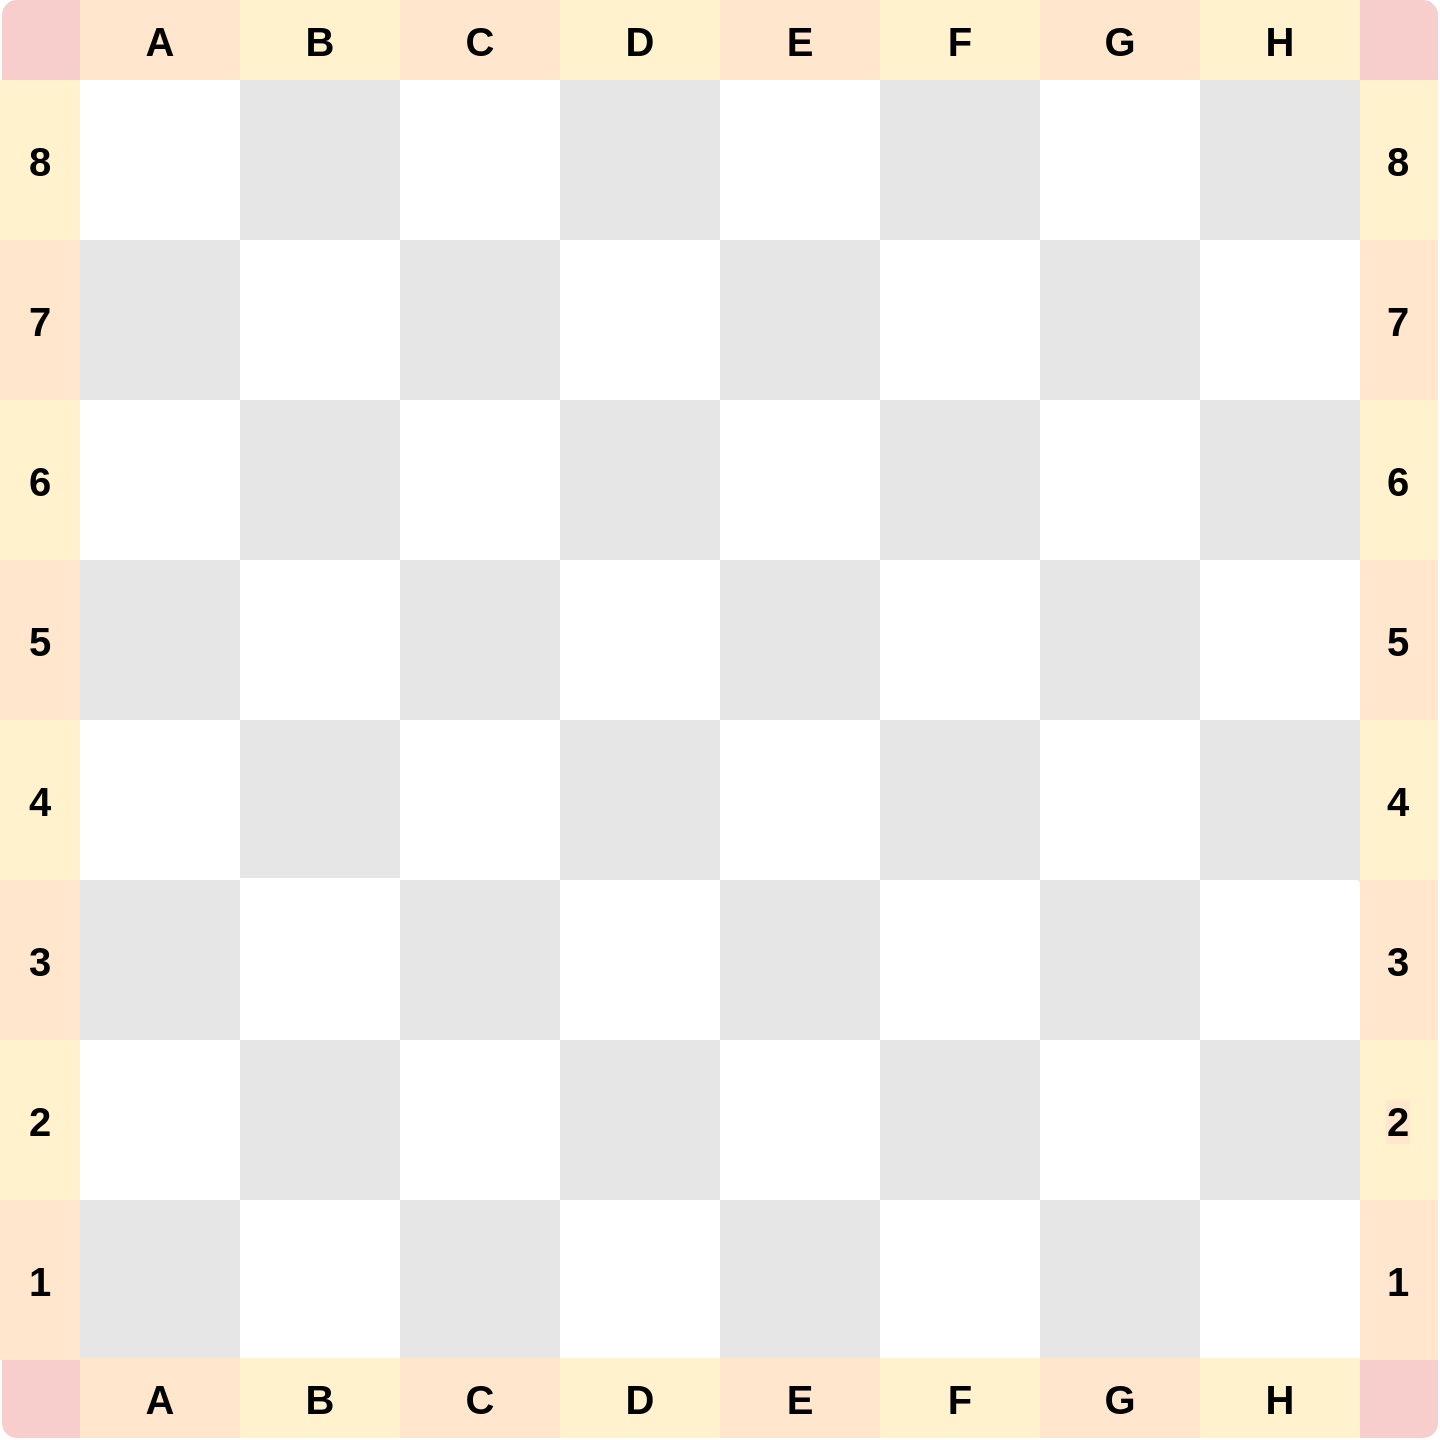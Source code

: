 <mxfile version="13.3.0" type="device"><diagram id="3sq3DpQaZgaJvwrtoXDK" name="Page-1"><mxGraphModel dx="1422" dy="745" grid="0" gridSize="1" guides="1" tooltips="1" connect="1" arrows="1" fold="1" page="0" pageScale="1" pageWidth="850" pageHeight="1100" math="0" shadow="0"><root><mxCell id="0"/><mxCell id="1" parent="0"/><mxCell id="AVvrbafkc_0QADs-lNEH-137" value="" style="rounded=1;whiteSpace=wrap;html=1;fillColor=#f8cecc;strokeColor=none;" parent="1" vertex="1"><mxGeometry x="47.0" y="756" width="718" height="50" as="geometry"/></mxCell><mxCell id="AVvrbafkc_0QADs-lNEH-139" value="" style="rounded=1;whiteSpace=wrap;html=1;fillColor=#f8cecc;strokeColor=none;" parent="1" vertex="1"><mxGeometry x="47.0" y="87" width="718" height="50" as="geometry"/></mxCell><mxCell id="AVvrbafkc_0QADs-lNEH-99" value="" style="group" parent="1" vertex="1" connectable="0"><mxGeometry x="46" y="127" width="40" height="640" as="geometry"/></mxCell><mxCell id="AVvrbafkc_0QADs-lNEH-89" value="&lt;b style=&quot;font-size: 20px ; background-color: rgb(255 , 242 , 204)&quot;&gt;8&lt;/b&gt;" style="rounded=0;whiteSpace=wrap;html=1;fillColor=#fff2cc;strokeColor=none;" parent="AVvrbafkc_0QADs-lNEH-99" vertex="1"><mxGeometry width="40" height="80" as="geometry"/></mxCell><mxCell id="AVvrbafkc_0QADs-lNEH-90" value="&lt;b style=&quot;font-size: 20px ; background-color: rgb(255 , 230 , 204)&quot;&gt;7&lt;/b&gt;" style="rounded=0;whiteSpace=wrap;html=1;fillColor=#ffe6cc;strokeColor=none;" parent="AVvrbafkc_0QADs-lNEH-99" vertex="1"><mxGeometry y="80" width="40" height="80" as="geometry"/></mxCell><mxCell id="AVvrbafkc_0QADs-lNEH-91" value="&lt;b style=&quot;font-size: 20px ; background-color: rgb(255 , 242 , 204)&quot;&gt;6&lt;/b&gt;" style="rounded=0;whiteSpace=wrap;html=1;fillColor=#fff2cc;strokeColor=none;" parent="AVvrbafkc_0QADs-lNEH-99" vertex="1"><mxGeometry y="160" width="40" height="80" as="geometry"/></mxCell><mxCell id="AVvrbafkc_0QADs-lNEH-92" value="&lt;b style=&quot;font-size: 20px ; background-color: rgb(255 , 230 , 204)&quot;&gt;5&lt;/b&gt;" style="rounded=0;whiteSpace=wrap;html=1;fillColor=#ffe6cc;strokeColor=none;" parent="AVvrbafkc_0QADs-lNEH-99" vertex="1"><mxGeometry y="240" width="40" height="80" as="geometry"/></mxCell><mxCell id="AVvrbafkc_0QADs-lNEH-93" value="&lt;b style=&quot;font-size: 20px ; background-color: rgb(255 , 242 , 204)&quot;&gt;4&lt;/b&gt;" style="rounded=0;whiteSpace=wrap;html=1;fillColor=#fff2cc;strokeColor=none;" parent="AVvrbafkc_0QADs-lNEH-99" vertex="1"><mxGeometry y="320" width="40" height="80" as="geometry"/></mxCell><mxCell id="AVvrbafkc_0QADs-lNEH-96" value="&lt;b style=&quot;font-size: 20px ; background-color: rgb(255 , 230 , 204)&quot;&gt;1&lt;/b&gt;" style="rounded=0;whiteSpace=wrap;html=1;fillColor=#ffe6cc;strokeColor=none;" parent="AVvrbafkc_0QADs-lNEH-99" vertex="1"><mxGeometry y="560" width="40" height="80" as="geometry"/></mxCell><mxCell id="AVvrbafkc_0QADs-lNEH-97" value="&lt;b style=&quot;font-size: 20px ; background-color: rgb(255 , 242 , 204)&quot;&gt;2&lt;/b&gt;" style="rounded=0;whiteSpace=wrap;html=1;fillColor=#fff2cc;strokeColor=none;" parent="AVvrbafkc_0QADs-lNEH-99" vertex="1"><mxGeometry y="480" width="40" height="80" as="geometry"/></mxCell><mxCell id="AVvrbafkc_0QADs-lNEH-98" value="&lt;b style=&quot;font-size: 20px ; background-color: rgb(255 , 230 , 204)&quot;&gt;3&lt;/b&gt;" style="rounded=0;whiteSpace=wrap;html=1;fillColor=#ffe6cc;strokeColor=none;" parent="AVvrbafkc_0QADs-lNEH-99" vertex="1"><mxGeometry y="400" width="40" height="80" as="geometry"/></mxCell><mxCell id="AVvrbafkc_0QADs-lNEH-100" value="" style="group" parent="1" vertex="1" connectable="0"><mxGeometry x="725" y="127" width="40" height="640" as="geometry"/></mxCell><mxCell id="AVvrbafkc_0QADs-lNEH-101" value="&lt;b style=&quot;font-size: 20px ; background-color: rgb(255 , 242 , 204)&quot;&gt;8&lt;/b&gt;" style="rounded=0;whiteSpace=wrap;html=1;fillColor=#fff2cc;strokeColor=none;" parent="AVvrbafkc_0QADs-lNEH-100" vertex="1"><mxGeometry width="40" height="80" as="geometry"/></mxCell><mxCell id="AVvrbafkc_0QADs-lNEH-102" value="&lt;b style=&quot;font-size: 20px ; background-color: rgb(255 , 230 , 204)&quot;&gt;7&lt;/b&gt;" style="rounded=0;whiteSpace=wrap;html=1;fillColor=#ffe6cc;strokeColor=none;" parent="AVvrbafkc_0QADs-lNEH-100" vertex="1"><mxGeometry y="80" width="40" height="80" as="geometry"/></mxCell><mxCell id="AVvrbafkc_0QADs-lNEH-103" value="&lt;b style=&quot;font-size: 20px ; background-color: rgb(255 , 242 , 204)&quot;&gt;6&lt;/b&gt;" style="rounded=0;whiteSpace=wrap;html=1;fillColor=#fff2cc;strokeColor=none;" parent="AVvrbafkc_0QADs-lNEH-100" vertex="1"><mxGeometry y="160" width="40" height="80" as="geometry"/></mxCell><mxCell id="AVvrbafkc_0QADs-lNEH-104" value="&lt;b style=&quot;font-size: 20px ; background-color: rgb(255 , 230 , 204)&quot;&gt;5&lt;/b&gt;" style="rounded=0;whiteSpace=wrap;html=1;fillColor=#ffe6cc;strokeColor=none;" parent="AVvrbafkc_0QADs-lNEH-100" vertex="1"><mxGeometry y="240" width="40" height="80" as="geometry"/></mxCell><mxCell id="AVvrbafkc_0QADs-lNEH-105" value="&lt;b style=&quot;font-size: 20px ; background-color: rgb(255 , 242 , 204)&quot;&gt;4&lt;/b&gt;" style="rounded=0;whiteSpace=wrap;html=1;fillColor=#fff2cc;strokeColor=none;" parent="AVvrbafkc_0QADs-lNEH-100" vertex="1"><mxGeometry y="320" width="40" height="80" as="geometry"/></mxCell><mxCell id="AVvrbafkc_0QADs-lNEH-107" value="&lt;b style=&quot;font-size: 20px ; background-color: rgb(255 , 230 , 204)&quot;&gt;2&lt;/b&gt;" style="rounded=0;whiteSpace=wrap;html=1;fillColor=#fff2cc;strokeColor=none;" parent="AVvrbafkc_0QADs-lNEH-100" vertex="1"><mxGeometry y="480" width="40" height="80" as="geometry"/></mxCell><mxCell id="AVvrbafkc_0QADs-lNEH-108" value="&lt;b style=&quot;font-size: 20px ; background-color: rgb(255 , 230 , 204)&quot;&gt;3&lt;/b&gt;" style="rounded=0;whiteSpace=wrap;html=1;fillColor=#ffe6cc;strokeColor=none;" parent="AVvrbafkc_0QADs-lNEH-100" vertex="1"><mxGeometry y="400" width="40" height="80" as="geometry"/></mxCell><mxCell id="AVvrbafkc_0QADs-lNEH-106" value="&lt;b style=&quot;font-size: 20px ; background-color: rgb(255 , 230 , 204)&quot;&gt;1&lt;/b&gt;" style="rounded=0;whiteSpace=wrap;html=1;fillColor=#ffe6cc;strokeColor=none;" parent="AVvrbafkc_0QADs-lNEH-100" vertex="1"><mxGeometry y="560" width="40" height="80" as="geometry"/></mxCell><mxCell id="QAJWigwkdoaerEZeZjvq-6" value="" style="group;rotation=90;" vertex="1" connectable="0" parent="1"><mxGeometry x="86" y="127" width="640" height="640" as="geometry"/></mxCell><mxCell id="AVvrbafkc_0QADs-lNEH-16" value="" style="group;rotation=90;" parent="QAJWigwkdoaerEZeZjvq-6" vertex="1" connectable="0"><mxGeometry x="120" y="280" width="640" height="80" as="geometry"/></mxCell><mxCell id="AVvrbafkc_0QADs-lNEH-17" value="" style="whiteSpace=wrap;html=1;aspect=fixed;fillColor=#E6E6E6;strokeColor=none;rotation=90;" parent="AVvrbafkc_0QADs-lNEH-16" vertex="1"><mxGeometry x="280" y="-280" width="80" height="80" as="geometry"/></mxCell><mxCell id="AVvrbafkc_0QADs-lNEH-18" value="" style="whiteSpace=wrap;html=1;aspect=fixed;strokeColor=none;rotation=90;" parent="AVvrbafkc_0QADs-lNEH-16" vertex="1"><mxGeometry x="280" y="-200" width="80" height="80" as="geometry"/></mxCell><mxCell id="AVvrbafkc_0QADs-lNEH-19" value="" style="whiteSpace=wrap;html=1;aspect=fixed;fillColor=#E6E6E6;strokeColor=none;rotation=90;" parent="AVvrbafkc_0QADs-lNEH-16" vertex="1"><mxGeometry x="280" y="-120" width="80" height="80" as="geometry"/></mxCell><mxCell id="AVvrbafkc_0QADs-lNEH-20" value="" style="whiteSpace=wrap;html=1;aspect=fixed;strokeColor=none;rotation=90;" parent="AVvrbafkc_0QADs-lNEH-16" vertex="1"><mxGeometry x="280" y="-40" width="80" height="80" as="geometry"/></mxCell><mxCell id="AVvrbafkc_0QADs-lNEH-21" value="" style="whiteSpace=wrap;html=1;aspect=fixed;fillColor=#E6E6E6;strokeColor=none;rotation=90;" parent="AVvrbafkc_0QADs-lNEH-16" vertex="1"><mxGeometry x="280" y="40" width="80" height="80" as="geometry"/></mxCell><mxCell id="AVvrbafkc_0QADs-lNEH-22" value="" style="whiteSpace=wrap;html=1;aspect=fixed;strokeColor=none;rotation=90;" parent="AVvrbafkc_0QADs-lNEH-16" vertex="1"><mxGeometry x="280" y="123" width="80" height="80" as="geometry"/></mxCell><mxCell id="AVvrbafkc_0QADs-lNEH-23" value="" style="whiteSpace=wrap;html=1;aspect=fixed;fillColor=#E6E6E6;strokeColor=none;rotation=90;" parent="AVvrbafkc_0QADs-lNEH-16" vertex="1"><mxGeometry x="280" y="200" width="80" height="80" as="geometry"/></mxCell><mxCell id="AVvrbafkc_0QADs-lNEH-24" value="" style="whiteSpace=wrap;html=1;aspect=fixed;strokeColor=none;rotation=90;" parent="AVvrbafkc_0QADs-lNEH-16" vertex="1"><mxGeometry x="280" y="280" width="80" height="80" as="geometry"/></mxCell><mxCell id="AVvrbafkc_0QADs-lNEH-26" value="" style="group;rotation=90;" parent="QAJWigwkdoaerEZeZjvq-6" vertex="1" connectable="0"><mxGeometry x="-40" y="280" width="640" height="80" as="geometry"/></mxCell><mxCell id="AVvrbafkc_0QADs-lNEH-27" value="" style="whiteSpace=wrap;html=1;aspect=fixed;fillColor=#E6E6E6;strokeColor=none;rotation=90;" parent="AVvrbafkc_0QADs-lNEH-26" vertex="1"><mxGeometry x="280" y="-280" width="80" height="80" as="geometry"/></mxCell><mxCell id="AVvrbafkc_0QADs-lNEH-28" value="" style="whiteSpace=wrap;html=1;aspect=fixed;strokeColor=none;rotation=90;" parent="AVvrbafkc_0QADs-lNEH-26" vertex="1"><mxGeometry x="280" y="-200" width="80" height="80" as="geometry"/></mxCell><mxCell id="AVvrbafkc_0QADs-lNEH-29" value="" style="whiteSpace=wrap;html=1;aspect=fixed;fillColor=#E6E6E6;strokeColor=none;rotation=90;" parent="AVvrbafkc_0QADs-lNEH-26" vertex="1"><mxGeometry x="280" y="-120" width="80" height="80" as="geometry"/></mxCell><mxCell id="AVvrbafkc_0QADs-lNEH-30" value="" style="whiteSpace=wrap;html=1;aspect=fixed;strokeColor=none;rotation=90;" parent="AVvrbafkc_0QADs-lNEH-26" vertex="1"><mxGeometry x="280" y="-40" width="80" height="80" as="geometry"/></mxCell><mxCell id="AVvrbafkc_0QADs-lNEH-31" value="" style="whiteSpace=wrap;html=1;aspect=fixed;fillColor=#E6E6E6;strokeColor=none;rotation=90;" parent="AVvrbafkc_0QADs-lNEH-26" vertex="1"><mxGeometry x="280" y="40" width="80" height="80" as="geometry"/></mxCell><mxCell id="AVvrbafkc_0QADs-lNEH-32" value="" style="whiteSpace=wrap;html=1;aspect=fixed;strokeColor=none;rotation=90;" parent="AVvrbafkc_0QADs-lNEH-26" vertex="1"><mxGeometry x="280" y="123" width="80" height="80" as="geometry"/></mxCell><mxCell id="AVvrbafkc_0QADs-lNEH-33" value="" style="whiteSpace=wrap;html=1;aspect=fixed;fillColor=#E6E6E6;strokeColor=none;rotation=90;" parent="AVvrbafkc_0QADs-lNEH-26" vertex="1"><mxGeometry x="280" y="200" width="80" height="80" as="geometry"/></mxCell><mxCell id="AVvrbafkc_0QADs-lNEH-34" value="" style="whiteSpace=wrap;html=1;aspect=fixed;strokeColor=none;rotation=90;" parent="AVvrbafkc_0QADs-lNEH-26" vertex="1"><mxGeometry x="280" y="280" width="80" height="80" as="geometry"/></mxCell><mxCell id="AVvrbafkc_0QADs-lNEH-35" value="" style="group;rotation=90;" parent="QAJWigwkdoaerEZeZjvq-6" vertex="1" connectable="0"><mxGeometry x="-202" y="278" width="640" height="84" as="geometry"/></mxCell><mxCell id="AVvrbafkc_0QADs-lNEH-36" value="" style="whiteSpace=wrap;html=1;aspect=fixed;fillColor=#E6E6E6;strokeColor=none;rotation=90;" parent="AVvrbafkc_0QADs-lNEH-35" vertex="1"><mxGeometry x="282" y="-278" width="80" height="80" as="geometry"/></mxCell><mxCell id="AVvrbafkc_0QADs-lNEH-37" value="" style="whiteSpace=wrap;html=1;aspect=fixed;strokeColor=none;rotation=90;" parent="AVvrbafkc_0QADs-lNEH-35" vertex="1"><mxGeometry x="282" y="-198" width="80" height="80" as="geometry"/></mxCell><mxCell id="AVvrbafkc_0QADs-lNEH-38" value="" style="whiteSpace=wrap;html=1;aspect=fixed;fillColor=#E6E6E6;strokeColor=none;rotation=90;" parent="AVvrbafkc_0QADs-lNEH-35" vertex="1"><mxGeometry x="282" y="-118" width="80" height="80" as="geometry"/></mxCell><mxCell id="AVvrbafkc_0QADs-lNEH-39" value="" style="whiteSpace=wrap;html=1;aspect=fixed;strokeColor=none;rotation=90;" parent="AVvrbafkc_0QADs-lNEH-35" vertex="1"><mxGeometry x="282" y="-38" width="80" height="80" as="geometry"/></mxCell><mxCell id="AVvrbafkc_0QADs-lNEH-40" value="" style="whiteSpace=wrap;html=1;aspect=fixed;fillColor=#E6E6E6;strokeColor=none;rotation=90;" parent="AVvrbafkc_0QADs-lNEH-35" vertex="1"><mxGeometry x="282" y="42" width="80" height="80" as="geometry"/></mxCell><mxCell id="AVvrbafkc_0QADs-lNEH-41" value="" style="whiteSpace=wrap;html=1;aspect=fixed;strokeColor=none;rotation=90;" parent="AVvrbafkc_0QADs-lNEH-35" vertex="1"><mxGeometry x="278" y="121" width="84" height="84" as="geometry"/></mxCell><mxCell id="AVvrbafkc_0QADs-lNEH-42" value="" style="whiteSpace=wrap;html=1;aspect=fixed;fillColor=#E6E6E6;strokeColor=none;rotation=90;" parent="AVvrbafkc_0QADs-lNEH-35" vertex="1"><mxGeometry x="282" y="202" width="80" height="80" as="geometry"/></mxCell><mxCell id="AVvrbafkc_0QADs-lNEH-43" value="" style="whiteSpace=wrap;html=1;aspect=fixed;strokeColor=none;rotation=90;" parent="AVvrbafkc_0QADs-lNEH-35" vertex="1"><mxGeometry x="282" y="282" width="80" height="80" as="geometry"/></mxCell><mxCell id="AVvrbafkc_0QADs-lNEH-62" value="" style="group;rotation=-90;" parent="QAJWigwkdoaerEZeZjvq-6" vertex="1" connectable="0"><mxGeometry x="40" y="280" width="640" height="80" as="geometry"/></mxCell><mxCell id="AVvrbafkc_0QADs-lNEH-63" value="" style="whiteSpace=wrap;html=1;aspect=fixed;fillColor=#E6E6E6;strokeColor=none;rotation=-90;" parent="AVvrbafkc_0QADs-lNEH-62" vertex="1"><mxGeometry x="280" y="280" width="80" height="80" as="geometry"/></mxCell><mxCell id="AVvrbafkc_0QADs-lNEH-64" value="" style="whiteSpace=wrap;html=1;aspect=fixed;strokeColor=none;rotation=-90;" parent="AVvrbafkc_0QADs-lNEH-62" vertex="1"><mxGeometry x="280" y="200" width="80" height="80" as="geometry"/></mxCell><mxCell id="AVvrbafkc_0QADs-lNEH-65" value="" style="whiteSpace=wrap;html=1;aspect=fixed;fillColor=#E6E6E6;strokeColor=none;rotation=-90;" parent="AVvrbafkc_0QADs-lNEH-62" vertex="1"><mxGeometry x="280" y="120" width="80" height="80" as="geometry"/></mxCell><mxCell id="AVvrbafkc_0QADs-lNEH-66" value="" style="whiteSpace=wrap;html=1;aspect=fixed;strokeColor=none;rotation=-90;" parent="AVvrbafkc_0QADs-lNEH-62" vertex="1"><mxGeometry x="280" y="40" width="80" height="80" as="geometry"/></mxCell><mxCell id="AVvrbafkc_0QADs-lNEH-67" value="" style="whiteSpace=wrap;html=1;aspect=fixed;fillColor=#E6E6E6;strokeColor=none;rotation=-90;" parent="AVvrbafkc_0QADs-lNEH-62" vertex="1"><mxGeometry x="280" y="-40" width="80" height="80" as="geometry"/></mxCell><mxCell id="AVvrbafkc_0QADs-lNEH-68" value="" style="whiteSpace=wrap;html=1;aspect=fixed;strokeColor=none;rotation=-90;" parent="AVvrbafkc_0QADs-lNEH-62" vertex="1"><mxGeometry x="280" y="-123" width="80" height="80" as="geometry"/></mxCell><mxCell id="AVvrbafkc_0QADs-lNEH-69" value="" style="whiteSpace=wrap;html=1;aspect=fixed;fillColor=#E6E6E6;strokeColor=none;rotation=-90;" parent="AVvrbafkc_0QADs-lNEH-62" vertex="1"><mxGeometry x="280" y="-200" width="80" height="80" as="geometry"/></mxCell><mxCell id="AVvrbafkc_0QADs-lNEH-70" value="" style="whiteSpace=wrap;html=1;aspect=fixed;strokeColor=none;rotation=-90;" parent="AVvrbafkc_0QADs-lNEH-62" vertex="1"><mxGeometry x="280" y="-280" width="80" height="80" as="geometry"/></mxCell><mxCell id="AVvrbafkc_0QADs-lNEH-71" value="" style="group;rotation=-90;" parent="QAJWigwkdoaerEZeZjvq-6" vertex="1" connectable="0"><mxGeometry x="-120" y="280" width="640" height="80" as="geometry"/></mxCell><mxCell id="AVvrbafkc_0QADs-lNEH-72" value="" style="whiteSpace=wrap;html=1;aspect=fixed;fillColor=#E6E6E6;strokeColor=none;rotation=-90;" parent="AVvrbafkc_0QADs-lNEH-71" vertex="1"><mxGeometry x="280" y="280" width="80" height="80" as="geometry"/></mxCell><mxCell id="AVvrbafkc_0QADs-lNEH-73" value="" style="whiteSpace=wrap;html=1;aspect=fixed;strokeColor=none;rotation=-90;" parent="AVvrbafkc_0QADs-lNEH-71" vertex="1"><mxGeometry x="280" y="200" width="80" height="80" as="geometry"/></mxCell><mxCell id="AVvrbafkc_0QADs-lNEH-74" value="" style="whiteSpace=wrap;html=1;aspect=fixed;fillColor=#E6E6E6;strokeColor=none;rotation=-90;" parent="AVvrbafkc_0QADs-lNEH-71" vertex="1"><mxGeometry x="280" y="120" width="80" height="80" as="geometry"/></mxCell><mxCell id="AVvrbafkc_0QADs-lNEH-75" value="" style="whiteSpace=wrap;html=1;aspect=fixed;strokeColor=none;rotation=-90;" parent="AVvrbafkc_0QADs-lNEH-71" vertex="1"><mxGeometry x="280" y="40" width="80" height="80" as="geometry"/></mxCell><mxCell id="AVvrbafkc_0QADs-lNEH-76" value="" style="whiteSpace=wrap;html=1;aspect=fixed;fillColor=#E6E6E6;strokeColor=none;rotation=-90;" parent="AVvrbafkc_0QADs-lNEH-71" vertex="1"><mxGeometry x="280" y="-40" width="80" height="80" as="geometry"/></mxCell><mxCell id="AVvrbafkc_0QADs-lNEH-77" value="" style="whiteSpace=wrap;html=1;aspect=fixed;strokeColor=none;rotation=-90;" parent="AVvrbafkc_0QADs-lNEH-71" vertex="1"><mxGeometry x="280" y="-123" width="80" height="80" as="geometry"/></mxCell><mxCell id="AVvrbafkc_0QADs-lNEH-78" value="" style="whiteSpace=wrap;html=1;aspect=fixed;fillColor=#E6E6E6;strokeColor=none;rotation=-90;" parent="AVvrbafkc_0QADs-lNEH-71" vertex="1"><mxGeometry x="280" y="-200" width="80" height="80" as="geometry"/></mxCell><mxCell id="AVvrbafkc_0QADs-lNEH-79" value="" style="whiteSpace=wrap;html=1;aspect=fixed;strokeColor=none;rotation=-90;" parent="AVvrbafkc_0QADs-lNEH-71" vertex="1"><mxGeometry x="280" y="-280" width="80" height="80" as="geometry"/></mxCell><mxCell id="AVvrbafkc_0QADs-lNEH-15" value="" style="group;rotation=90;" parent="QAJWigwkdoaerEZeZjvq-6" vertex="1" connectable="0"><mxGeometry x="280" y="280" width="640" height="80" as="geometry"/></mxCell><mxCell id="AVvrbafkc_0QADs-lNEH-1" value="" style="whiteSpace=wrap;html=1;aspect=fixed;fillColor=#E6E6E6;strokeColor=none;rotation=90;" parent="AVvrbafkc_0QADs-lNEH-15" vertex="1"><mxGeometry x="280" y="-280" width="80" height="80" as="geometry"/></mxCell><mxCell id="AVvrbafkc_0QADs-lNEH-2" value="" style="whiteSpace=wrap;html=1;aspect=fixed;strokeColor=none;rotation=90;" parent="AVvrbafkc_0QADs-lNEH-15" vertex="1"><mxGeometry x="280" y="-200" width="80" height="80" as="geometry"/></mxCell><mxCell id="AVvrbafkc_0QADs-lNEH-9" value="" style="whiteSpace=wrap;html=1;aspect=fixed;fillColor=#E6E6E6;strokeColor=none;rotation=90;" parent="AVvrbafkc_0QADs-lNEH-15" vertex="1"><mxGeometry x="280" y="-120" width="80" height="80" as="geometry"/></mxCell><mxCell id="AVvrbafkc_0QADs-lNEH-10" value="" style="whiteSpace=wrap;html=1;aspect=fixed;strokeColor=none;rotation=90;" parent="AVvrbafkc_0QADs-lNEH-15" vertex="1"><mxGeometry x="280" y="-40" width="80" height="80" as="geometry"/></mxCell><mxCell id="AVvrbafkc_0QADs-lNEH-11" value="" style="whiteSpace=wrap;html=1;aspect=fixed;fillColor=#E6E6E6;strokeColor=none;rotation=90;" parent="AVvrbafkc_0QADs-lNEH-15" vertex="1"><mxGeometry x="280" y="40" width="80" height="80" as="geometry"/></mxCell><mxCell id="AVvrbafkc_0QADs-lNEH-12" value="" style="whiteSpace=wrap;html=1;aspect=fixed;strokeColor=none;rotation=90;" parent="AVvrbafkc_0QADs-lNEH-15" vertex="1"><mxGeometry x="280" y="121" width="80" height="80" as="geometry"/></mxCell><mxCell id="AVvrbafkc_0QADs-lNEH-13" value="" style="whiteSpace=wrap;html=1;aspect=fixed;fillColor=#E6E6E6;strokeColor=none;rotation=90;" parent="AVvrbafkc_0QADs-lNEH-15" vertex="1"><mxGeometry x="280" y="200" width="80" height="80" as="geometry"/></mxCell><mxCell id="AVvrbafkc_0QADs-lNEH-14" value="" style="whiteSpace=wrap;html=1;aspect=fixed;strokeColor=none;rotation=90;" parent="AVvrbafkc_0QADs-lNEH-15" vertex="1"><mxGeometry x="280" y="280" width="80" height="80" as="geometry"/></mxCell><mxCell id="AVvrbafkc_0QADs-lNEH-80" value="" style="group;rotation=-90;" parent="QAJWigwkdoaerEZeZjvq-6" vertex="1" connectable="0"><mxGeometry x="-280" y="280" width="640" height="80" as="geometry"/></mxCell><mxCell id="AVvrbafkc_0QADs-lNEH-82" value="" style="whiteSpace=wrap;html=1;aspect=fixed;strokeColor=none;rotation=-90;" parent="AVvrbafkc_0QADs-lNEH-80" vertex="1"><mxGeometry x="280" y="200" width="80" height="80" as="geometry"/></mxCell><mxCell id="AVvrbafkc_0QADs-lNEH-83" value="" style="whiteSpace=wrap;html=1;aspect=fixed;fillColor=#E6E6E6;strokeColor=none;rotation=-90;" parent="AVvrbafkc_0QADs-lNEH-80" vertex="1"><mxGeometry x="280" y="120" width="80" height="80" as="geometry"/></mxCell><mxCell id="AVvrbafkc_0QADs-lNEH-84" value="" style="whiteSpace=wrap;html=1;aspect=fixed;strokeColor=none;rotation=-90;" parent="AVvrbafkc_0QADs-lNEH-80" vertex="1"><mxGeometry x="280" y="40" width="80" height="80" as="geometry"/></mxCell><mxCell id="AVvrbafkc_0QADs-lNEH-85" value="" style="whiteSpace=wrap;html=1;aspect=fixed;fillColor=#E6E6E6;strokeColor=none;rotation=-90;" parent="AVvrbafkc_0QADs-lNEH-80" vertex="1"><mxGeometry x="280" y="-40" width="80" height="80" as="geometry"/></mxCell><mxCell id="AVvrbafkc_0QADs-lNEH-86" value="" style="whiteSpace=wrap;html=1;aspect=fixed;strokeColor=none;rotation=-90;" parent="AVvrbafkc_0QADs-lNEH-80" vertex="1"><mxGeometry x="280" y="-120" width="80" height="80" as="geometry"/></mxCell><mxCell id="AVvrbafkc_0QADs-lNEH-87" value="" style="whiteSpace=wrap;html=1;aspect=fixed;fillColor=#E6E6E6;strokeColor=none;rotation=-90;" parent="AVvrbafkc_0QADs-lNEH-80" vertex="1"><mxGeometry x="280" y="-200" width="80" height="80" as="geometry"/></mxCell><mxCell id="AVvrbafkc_0QADs-lNEH-88" value="" style="whiteSpace=wrap;html=1;aspect=fixed;strokeColor=none;rotation=-90;" parent="AVvrbafkc_0QADs-lNEH-80" vertex="1"><mxGeometry x="280" y="-280" width="80" height="80" as="geometry"/></mxCell><mxCell id="AVvrbafkc_0QADs-lNEH-81" value="" style="whiteSpace=wrap;html=1;aspect=fixed;fillColor=#E6E6E6;strokeColor=none;rotation=-90;" parent="AVvrbafkc_0QADs-lNEH-80" vertex="1"><mxGeometry x="280" y="280" width="80" height="80" as="geometry"/></mxCell><mxCell id="QAJWigwkdoaerEZeZjvq-5" value="" style="group;rotation=90;" vertex="1" connectable="0" parent="QAJWigwkdoaerEZeZjvq-6"><mxGeometry x="200" y="280" width="640" height="80.0" as="geometry"/></mxCell><mxCell id="AVvrbafkc_0QADs-lNEH-45" value="" style="whiteSpace=wrap;html=1;aspect=fixed;fillColor=#E6E6E6;strokeColor=none;rotation=-90;" parent="QAJWigwkdoaerEZeZjvq-5" vertex="1"><mxGeometry x="280" y="280" width="80" height="80" as="geometry"/></mxCell><mxCell id="AVvrbafkc_0QADs-lNEH-46" value="" style="whiteSpace=wrap;html=1;aspect=fixed;strokeColor=none;rotation=-90;" parent="QAJWigwkdoaerEZeZjvq-5" vertex="1"><mxGeometry x="280" y="200" width="80" height="80" as="geometry"/></mxCell><mxCell id="AVvrbafkc_0QADs-lNEH-47" value="" style="whiteSpace=wrap;html=1;aspect=fixed;fillColor=#E6E6E6;strokeColor=none;rotation=-90;" parent="QAJWigwkdoaerEZeZjvq-5" vertex="1"><mxGeometry x="280" y="120" width="80" height="80" as="geometry"/></mxCell><mxCell id="AVvrbafkc_0QADs-lNEH-48" value="" style="whiteSpace=wrap;html=1;aspect=fixed;strokeColor=none;rotation=-90;" parent="QAJWigwkdoaerEZeZjvq-5" vertex="1"><mxGeometry x="280" y="40" width="80" height="80" as="geometry"/></mxCell><mxCell id="AVvrbafkc_0QADs-lNEH-49" value="" style="whiteSpace=wrap;html=1;aspect=fixed;fillColor=#E6E6E6;strokeColor=none;rotation=-90;" parent="QAJWigwkdoaerEZeZjvq-5" vertex="1"><mxGeometry x="280" y="-40" width="80" height="80" as="geometry"/></mxCell><mxCell id="AVvrbafkc_0QADs-lNEH-50" value="" style="whiteSpace=wrap;html=1;aspect=fixed;strokeColor=none;rotation=-90;" parent="QAJWigwkdoaerEZeZjvq-5" vertex="1"><mxGeometry x="280" y="-123" width="80" height="80" as="geometry"/></mxCell><mxCell id="AVvrbafkc_0QADs-lNEH-51" value="" style="whiteSpace=wrap;html=1;aspect=fixed;fillColor=#E6E6E6;strokeColor=none;rotation=-90;" parent="QAJWigwkdoaerEZeZjvq-5" vertex="1"><mxGeometry x="280" y="-200" width="80" height="80" as="geometry"/></mxCell><mxCell id="AVvrbafkc_0QADs-lNEH-52" value="" style="whiteSpace=wrap;html=1;aspect=fixed;strokeColor=none;rotation=-90;" parent="QAJWigwkdoaerEZeZjvq-5" vertex="1"><mxGeometry x="280" y="-280" width="80" height="80" as="geometry"/></mxCell><mxCell id="AVvrbafkc_0QADs-lNEH-134" value="" style="group" parent="1" vertex="1" connectable="0"><mxGeometry x="86" y="752" width="679" height="54" as="geometry"/></mxCell><mxCell id="AVvrbafkc_0QADs-lNEH-133" value="" style="group" parent="AVvrbafkc_0QADs-lNEH-134" vertex="1" connectable="0"><mxGeometry width="679" height="54" as="geometry"/></mxCell><mxCell id="AVvrbafkc_0QADs-lNEH-110" value="&lt;b style=&quot;font-size: 20px ; background-color: rgb(255 , 242 , 204)&quot;&gt;H&lt;/b&gt;" style="rounded=0;whiteSpace=wrap;html=1;fillColor=#fff2cc;strokeColor=none;rotation=90;horizontal=0;" parent="AVvrbafkc_0QADs-lNEH-133" vertex="1"><mxGeometry x="580" y="-6" width="40" height="80" as="geometry"/></mxCell><mxCell id="AVvrbafkc_0QADs-lNEH-111" value="&lt;b style=&quot;font-size: 20px&quot;&gt;G&lt;/b&gt;" style="rounded=0;whiteSpace=wrap;html=1;fillColor=#ffe6cc;strokeColor=none;rotation=90;horizontal=0;" parent="AVvrbafkc_0QADs-lNEH-133" vertex="1"><mxGeometry x="500" y="-6" width="40" height="80" as="geometry"/></mxCell><mxCell id="AVvrbafkc_0QADs-lNEH-112" value="&lt;b style=&quot;font-size: 20px ; background-color: rgb(255 , 242 , 204)&quot;&gt;F&lt;/b&gt;" style="rounded=0;whiteSpace=wrap;html=1;fillColor=#fff2cc;strokeColor=none;rotation=90;horizontal=0;" parent="AVvrbafkc_0QADs-lNEH-133" vertex="1"><mxGeometry x="420" y="-6" width="40" height="80" as="geometry"/></mxCell><mxCell id="AVvrbafkc_0QADs-lNEH-113" value="&lt;b style=&quot;font-size: 20px&quot;&gt;E&lt;/b&gt;" style="rounded=0;whiteSpace=wrap;html=1;fillColor=#ffe6cc;strokeColor=none;rotation=90;horizontal=0;" parent="AVvrbafkc_0QADs-lNEH-133" vertex="1"><mxGeometry x="340" y="-6" width="40" height="80" as="geometry"/></mxCell><mxCell id="AVvrbafkc_0QADs-lNEH-114" value="&lt;b style=&quot;font-size: 20px ; background-color: rgb(255 , 242 , 204)&quot;&gt;D&lt;/b&gt;" style="rounded=0;whiteSpace=wrap;html=1;fillColor=#fff2cc;strokeColor=none;rotation=90;horizontal=0;" parent="AVvrbafkc_0QADs-lNEH-133" vertex="1"><mxGeometry x="260" y="-6" width="40" height="80" as="geometry"/></mxCell><mxCell id="AVvrbafkc_0QADs-lNEH-116" value="&lt;b style=&quot;font-size: 20px ; background-color: rgb(255 , 242 , 204)&quot;&gt;B&lt;/b&gt;" style="rounded=0;whiteSpace=wrap;html=1;fillColor=#fff2cc;strokeColor=none;rotation=90;horizontal=0;" parent="AVvrbafkc_0QADs-lNEH-133" vertex="1"><mxGeometry x="100" y="-6" width="40" height="80" as="geometry"/></mxCell><mxCell id="AVvrbafkc_0QADs-lNEH-117" value="&lt;b style=&quot;font-size: 20px&quot;&gt;C&lt;/b&gt;" style="rounded=0;whiteSpace=wrap;html=1;fillColor=#ffe6cc;strokeColor=none;rotation=90;horizontal=0;" parent="AVvrbafkc_0QADs-lNEH-133" vertex="1"><mxGeometry x="180" y="-6" width="40" height="80" as="geometry"/></mxCell><mxCell id="AVvrbafkc_0QADs-lNEH-115" value="&lt;font style=&quot;font-size: 20px&quot;&gt;&lt;b&gt;A&lt;/b&gt;&lt;/font&gt;" style="rounded=0;whiteSpace=wrap;html=1;fillColor=#ffe6cc;strokeColor=none;rotation=90;horizontal=0;" parent="AVvrbafkc_0QADs-lNEH-133" vertex="1"><mxGeometry x="20" y="-6" width="40" height="80" as="geometry"/></mxCell><mxCell id="AVvrbafkc_0QADs-lNEH-119" value="&lt;b style=&quot;font-size: 20px ; background-color: rgb(255 , 242 , 204)&quot;&gt;H&lt;/b&gt;" style="rounded=0;whiteSpace=wrap;html=1;fillColor=#fff2cc;strokeColor=none;rotation=90;horizontal=0;" parent="1" vertex="1"><mxGeometry x="666" y="67" width="40" height="80" as="geometry"/></mxCell><mxCell id="AVvrbafkc_0QADs-lNEH-120" value="&lt;b style=&quot;font-size: 20px&quot;&gt;G&lt;/b&gt;" style="rounded=0;whiteSpace=wrap;html=1;fillColor=#ffe6cc;strokeColor=none;rotation=90;horizontal=0;" parent="1" vertex="1"><mxGeometry x="586" y="67" width="40" height="80" as="geometry"/></mxCell><mxCell id="AVvrbafkc_0QADs-lNEH-121" value="&lt;b style=&quot;font-size: 20px ; background-color: rgb(255 , 242 , 204)&quot;&gt;F&lt;/b&gt;" style="rounded=0;whiteSpace=wrap;html=1;fillColor=#fff2cc;strokeColor=none;rotation=90;horizontal=0;" parent="1" vertex="1"><mxGeometry x="506" y="67" width="40" height="80" as="geometry"/></mxCell><mxCell id="AVvrbafkc_0QADs-lNEH-122" value="&lt;b style=&quot;font-size: 20px&quot;&gt;E&lt;/b&gt;" style="rounded=0;whiteSpace=wrap;html=1;fillColor=#ffe6cc;strokeColor=none;rotation=90;horizontal=0;" parent="1" vertex="1"><mxGeometry x="426" y="67" width="40" height="80" as="geometry"/></mxCell><mxCell id="AVvrbafkc_0QADs-lNEH-123" value="&lt;b style=&quot;font-size: 20px ; background-color: rgb(255 , 242 , 204)&quot;&gt;D&lt;/b&gt;" style="rounded=0;whiteSpace=wrap;html=1;fillColor=#fff2cc;strokeColor=none;rotation=90;horizontal=0;" parent="1" vertex="1"><mxGeometry x="346" y="67" width="40" height="80" as="geometry"/></mxCell><mxCell id="AVvrbafkc_0QADs-lNEH-125" value="&lt;b style=&quot;font-size: 20px ; background-color: rgb(255 , 242 , 204)&quot;&gt;B&lt;/b&gt;" style="rounded=0;whiteSpace=wrap;html=1;fillColor=#fff2cc;strokeColor=none;rotation=90;horizontal=0;" parent="1" vertex="1"><mxGeometry x="186" y="67" width="40" height="80" as="geometry"/></mxCell><mxCell id="AVvrbafkc_0QADs-lNEH-126" value="&lt;b style=&quot;font-size: 20px&quot;&gt;C&lt;/b&gt;" style="rounded=0;whiteSpace=wrap;html=1;fillColor=#ffe6cc;strokeColor=none;rotation=90;horizontal=0;" parent="1" vertex="1"><mxGeometry x="266" y="67" width="40" height="80" as="geometry"/></mxCell><mxCell id="AVvrbafkc_0QADs-lNEH-124" value="&lt;b style=&quot;font-size: 20px&quot;&gt;A&lt;/b&gt;" style="rounded=0;whiteSpace=wrap;html=1;fillColor=#ffe6cc;strokeColor=none;rotation=90;horizontal=0;" parent="1" vertex="1"><mxGeometry x="106" y="67" width="40" height="80" as="geometry"/></mxCell></root></mxGraphModel></diagram></mxfile>